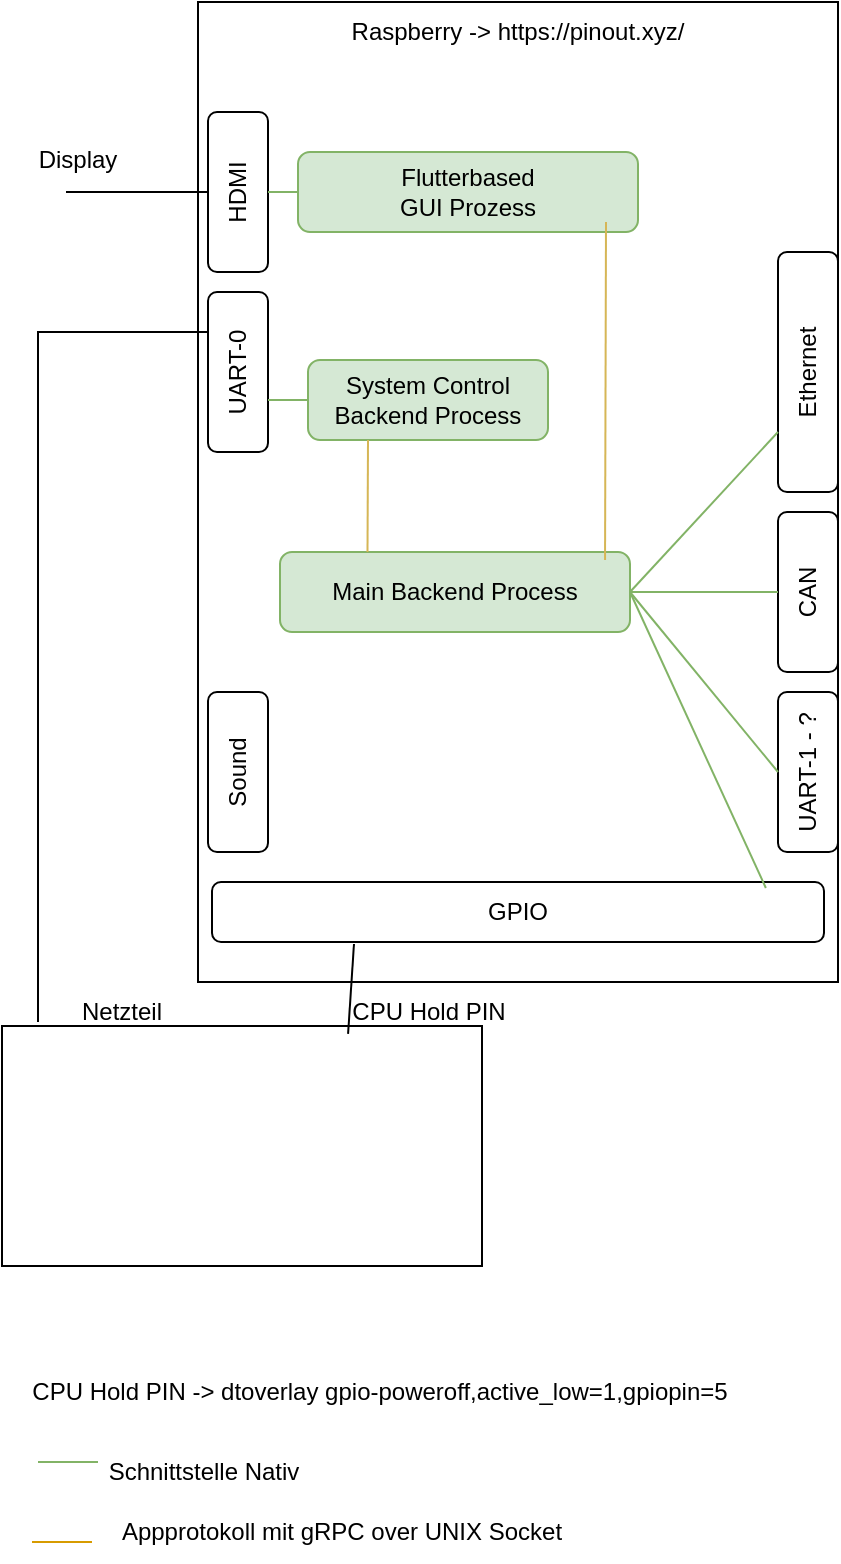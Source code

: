 <mxfile version="26.0.7">
  <diagram name="Übersicht" id="wR1Y7o4Pbz4rGZstvF9a">
    <mxGraphModel dx="1098" dy="820" grid="1" gridSize="10" guides="1" tooltips="1" connect="1" arrows="1" fold="1" page="1" pageScale="1" pageWidth="827" pageHeight="1169" math="0" shadow="0">
      <root>
        <mxCell id="0" />
        <mxCell id="1" parent="0" />
        <mxCell id="zK59lqaiZvHryAqR8VSM-1" value="" style="rounded=0;whiteSpace=wrap;html=1;" vertex="1" parent="1">
          <mxGeometry x="120" y="10" width="320" height="490" as="geometry" />
        </mxCell>
        <mxCell id="zK59lqaiZvHryAqR8VSM-4" value="Raspberry -&amp;gt;&amp;nbsp;https://pinout.xyz/" style="text;html=1;align=center;verticalAlign=middle;whiteSpace=wrap;rounded=0;" vertex="1" parent="1">
          <mxGeometry x="175" y="10" width="210" height="30" as="geometry" />
        </mxCell>
        <mxCell id="zK59lqaiZvHryAqR8VSM-6" value="GPIO" style="rounded=1;whiteSpace=wrap;html=1;rotation=0;" vertex="1" parent="1">
          <mxGeometry x="127" y="450" width="306" height="30" as="geometry" />
        </mxCell>
        <mxCell id="zK59lqaiZvHryAqR8VSM-7" style="edgeStyle=orthogonalEdgeStyle;rounded=0;orthogonalLoop=1;jettySize=auto;html=1;exitX=0.5;exitY=1;exitDx=0;exitDy=0;" edge="1" parent="1" source="zK59lqaiZvHryAqR8VSM-1" target="zK59lqaiZvHryAqR8VSM-1">
          <mxGeometry relative="1" as="geometry" />
        </mxCell>
        <mxCell id="zK59lqaiZvHryAqR8VSM-8" value="Ethernet" style="rounded=1;whiteSpace=wrap;html=1;rotation=-90;" vertex="1" parent="1">
          <mxGeometry x="365" y="180" width="120" height="30" as="geometry" />
        </mxCell>
        <mxCell id="zK59lqaiZvHryAqR8VSM-9" value="CAN" style="rounded=1;whiteSpace=wrap;html=1;rotation=-90;" vertex="1" parent="1">
          <mxGeometry x="385" y="290" width="80" height="30" as="geometry" />
        </mxCell>
        <mxCell id="zK59lqaiZvHryAqR8VSM-10" value="UART-0" style="rounded=1;whiteSpace=wrap;html=1;rotation=-90;" vertex="1" parent="1">
          <mxGeometry x="100" y="180" width="80" height="30" as="geometry" />
        </mxCell>
        <mxCell id="zK59lqaiZvHryAqR8VSM-11" value="HDMI" style="rounded=1;whiteSpace=wrap;html=1;rotation=-90;" vertex="1" parent="1">
          <mxGeometry x="100" y="90" width="80" height="30" as="geometry" />
        </mxCell>
        <mxCell id="zK59lqaiZvHryAqR8VSM-12" value="UART-1 - ?" style="rounded=1;whiteSpace=wrap;html=1;rotation=-90;" vertex="1" parent="1">
          <mxGeometry x="385" y="380" width="80" height="30" as="geometry" />
        </mxCell>
        <mxCell id="zK59lqaiZvHryAqR8VSM-13" value="" style="rounded=0;whiteSpace=wrap;html=1;" vertex="1" parent="1">
          <mxGeometry x="22" y="522" width="240" height="120" as="geometry" />
        </mxCell>
        <mxCell id="zK59lqaiZvHryAqR8VSM-14" value="Netzteil" style="text;html=1;align=center;verticalAlign=middle;whiteSpace=wrap;rounded=0;" vertex="1" parent="1">
          <mxGeometry x="37" y="500" width="90" height="30" as="geometry" />
        </mxCell>
        <mxCell id="zK59lqaiZvHryAqR8VSM-15" value="" style="endArrow=none;html=1;rounded=0;entryX=0.75;entryY=0;entryDx=0;entryDy=0;exitX=0.075;exitY=-0.017;exitDx=0;exitDy=0;exitPerimeter=0;" edge="1" parent="1" source="zK59lqaiZvHryAqR8VSM-13" target="zK59lqaiZvHryAqR8VSM-10">
          <mxGeometry width="50" height="50" relative="1" as="geometry">
            <mxPoint x="50" y="190" as="sourcePoint" />
            <mxPoint x="40" y="210" as="targetPoint" />
            <Array as="points">
              <mxPoint x="40" y="175" />
            </Array>
          </mxGeometry>
        </mxCell>
        <mxCell id="zK59lqaiZvHryAqR8VSM-16" value="" style="endArrow=none;html=1;rounded=0;exitX=0.721;exitY=0.033;exitDx=0;exitDy=0;exitPerimeter=0;entryX=0.232;entryY=1.033;entryDx=0;entryDy=0;entryPerimeter=0;" edge="1" parent="1" source="zK59lqaiZvHryAqR8VSM-13" target="zK59lqaiZvHryAqR8VSM-6">
          <mxGeometry width="50" height="50" relative="1" as="geometry">
            <mxPoint x="390" y="450" as="sourcePoint" />
            <mxPoint x="440" y="400" as="targetPoint" />
            <Array as="points" />
          </mxGeometry>
        </mxCell>
        <mxCell id="zK59lqaiZvHryAqR8VSM-17" value="Display" style="text;html=1;align=center;verticalAlign=middle;whiteSpace=wrap;rounded=0;" vertex="1" parent="1">
          <mxGeometry x="30" y="74" width="60" height="30" as="geometry" />
        </mxCell>
        <mxCell id="zK59lqaiZvHryAqR8VSM-18" value="" style="endArrow=none;html=1;rounded=0;entryX=0.5;entryY=0;entryDx=0;entryDy=0;exitX=0.4;exitY=1.033;exitDx=0;exitDy=0;exitPerimeter=0;" edge="1" parent="1" source="zK59lqaiZvHryAqR8VSM-17" target="zK59lqaiZvHryAqR8VSM-11">
          <mxGeometry width="50" height="50" relative="1" as="geometry">
            <mxPoint x="60" y="130" as="sourcePoint" />
            <mxPoint x="110" y="80" as="targetPoint" />
          </mxGeometry>
        </mxCell>
        <mxCell id="zK59lqaiZvHryAqR8VSM-19" style="edgeStyle=orthogonalEdgeStyle;rounded=0;orthogonalLoop=1;jettySize=auto;html=1;exitX=0.5;exitY=1;exitDx=0;exitDy=0;" edge="1" parent="1" source="zK59lqaiZvHryAqR8VSM-17" target="zK59lqaiZvHryAqR8VSM-17">
          <mxGeometry relative="1" as="geometry" />
        </mxCell>
        <mxCell id="zK59lqaiZvHryAqR8VSM-20" value="Flutterbased&lt;br&gt;GUI Prozess" style="rounded=1;whiteSpace=wrap;html=1;fillColor=#d5e8d4;strokeColor=#82b366;" vertex="1" parent="1">
          <mxGeometry x="170" y="85" width="170" height="40" as="geometry" />
        </mxCell>
        <mxCell id="zK59lqaiZvHryAqR8VSM-21" value="System Control Backend Process" style="rounded=1;whiteSpace=wrap;html=1;fillColor=#d5e8d4;strokeColor=#82b366;" vertex="1" parent="1">
          <mxGeometry x="175" y="189" width="120" height="40" as="geometry" />
        </mxCell>
        <mxCell id="zK59lqaiZvHryAqR8VSM-22" value="Main Backend Process" style="rounded=1;whiteSpace=wrap;html=1;fillColor=#d5e8d4;strokeColor=#82b366;" vertex="1" parent="1">
          <mxGeometry x="161" y="285" width="175" height="40" as="geometry" />
        </mxCell>
        <mxCell id="zK59lqaiZvHryAqR8VSM-23" value="" style="endArrow=none;html=1;rounded=0;entryX=0;entryY=0.5;entryDx=0;entryDy=0;exitX=0.5;exitY=1;exitDx=0;exitDy=0;fillColor=#d5e8d4;strokeColor=#82b366;" edge="1" parent="1" source="zK59lqaiZvHryAqR8VSM-11" target="zK59lqaiZvHryAqR8VSM-20">
          <mxGeometry width="50" height="50" relative="1" as="geometry">
            <mxPoint x="150" y="114" as="sourcePoint" />
            <mxPoint x="200" y="64" as="targetPoint" />
          </mxGeometry>
        </mxCell>
        <mxCell id="zK59lqaiZvHryAqR8VSM-25" value="" style="endArrow=none;html=1;rounded=0;entryX=0;entryY=0.5;entryDx=0;entryDy=0;exitX=0.325;exitY=1;exitDx=0;exitDy=0;fillColor=#d5e8d4;strokeColor=#82b366;exitPerimeter=0;" edge="1" parent="1" source="zK59lqaiZvHryAqR8VSM-10" target="zK59lqaiZvHryAqR8VSM-21">
          <mxGeometry width="50" height="50" relative="1" as="geometry">
            <mxPoint x="158" y="189" as="sourcePoint" />
            <mxPoint x="440" y="400" as="targetPoint" />
          </mxGeometry>
        </mxCell>
        <mxCell id="zK59lqaiZvHryAqR8VSM-26" value="" style="endArrow=none;html=1;rounded=0;entryX=0.25;entryY=1;entryDx=0;entryDy=0;exitX=0.25;exitY=0;exitDx=0;exitDy=0;fillColor=#fff2cc;strokeColor=#d6b656;" edge="1" parent="1" source="zK59lqaiZvHryAqR8VSM-22" target="zK59lqaiZvHryAqR8VSM-21">
          <mxGeometry width="50" height="50" relative="1" as="geometry">
            <mxPoint x="390" y="450" as="sourcePoint" />
            <mxPoint x="440" y="400" as="targetPoint" />
          </mxGeometry>
        </mxCell>
        <mxCell id="zK59lqaiZvHryAqR8VSM-27" value="" style="endArrow=none;html=1;rounded=0;exitX=0.963;exitY=0.1;exitDx=0;exitDy=0;exitPerimeter=0;fillColor=#fff2cc;strokeColor=#d6b656;" edge="1" parent="1">
          <mxGeometry width="50" height="50" relative="1" as="geometry">
            <mxPoint x="323.525" y="289" as="sourcePoint" />
            <mxPoint x="324" y="120" as="targetPoint" />
          </mxGeometry>
        </mxCell>
        <mxCell id="zK59lqaiZvHryAqR8VSM-28" value="" style="endArrow=none;html=1;rounded=0;entryX=0.25;entryY=0;entryDx=0;entryDy=0;exitX=1;exitY=0.5;exitDx=0;exitDy=0;fillColor=#d5e8d4;strokeColor=#82b366;" edge="1" parent="1" source="zK59lqaiZvHryAqR8VSM-22" target="zK59lqaiZvHryAqR8VSM-8">
          <mxGeometry width="50" height="50" relative="1" as="geometry">
            <mxPoint x="390" y="450" as="sourcePoint" />
            <mxPoint x="440" y="400" as="targetPoint" />
          </mxGeometry>
        </mxCell>
        <mxCell id="zK59lqaiZvHryAqR8VSM-29" value="" style="endArrow=none;html=1;rounded=0;entryX=0.5;entryY=0;entryDx=0;entryDy=0;exitX=1;exitY=0.5;exitDx=0;exitDy=0;fillColor=#d5e8d4;strokeColor=#82b366;" edge="1" parent="1" source="zK59lqaiZvHryAqR8VSM-22" target="zK59lqaiZvHryAqR8VSM-9">
          <mxGeometry width="50" height="50" relative="1" as="geometry">
            <mxPoint x="390" y="450" as="sourcePoint" />
            <mxPoint x="440" y="400" as="targetPoint" />
          </mxGeometry>
        </mxCell>
        <mxCell id="zK59lqaiZvHryAqR8VSM-30" value="" style="endArrow=none;html=1;rounded=0;entryX=0.5;entryY=0;entryDx=0;entryDy=0;exitX=1;exitY=0.5;exitDx=0;exitDy=0;fillColor=#d5e8d4;strokeColor=#82b366;" edge="1" parent="1" source="zK59lqaiZvHryAqR8VSM-22" target="zK59lqaiZvHryAqR8VSM-12">
          <mxGeometry width="50" height="50" relative="1" as="geometry">
            <mxPoint x="340" y="310" as="sourcePoint" />
            <mxPoint x="440" y="400" as="targetPoint" />
          </mxGeometry>
        </mxCell>
        <mxCell id="zK59lqaiZvHryAqR8VSM-31" value="" style="endArrow=none;html=1;rounded=0;entryX=1;entryY=0.5;entryDx=0;entryDy=0;exitX=0.905;exitY=0.1;exitDx=0;exitDy=0;exitPerimeter=0;fillColor=#d5e8d4;strokeColor=#82b366;" edge="1" parent="1" source="zK59lqaiZvHryAqR8VSM-6" target="zK59lqaiZvHryAqR8VSM-22">
          <mxGeometry width="50" height="50" relative="1" as="geometry">
            <mxPoint x="390" y="450" as="sourcePoint" />
            <mxPoint x="440" y="400" as="targetPoint" />
          </mxGeometry>
        </mxCell>
        <mxCell id="zK59lqaiZvHryAqR8VSM-32" value="Sound" style="rounded=1;whiteSpace=wrap;html=1;rotation=-90;" vertex="1" parent="1">
          <mxGeometry x="100" y="380" width="80" height="30" as="geometry" />
        </mxCell>
        <mxCell id="zK59lqaiZvHryAqR8VSM-33" value="CPU Hold PIN" style="text;html=1;align=center;verticalAlign=middle;whiteSpace=wrap;rounded=0;" vertex="1" parent="1">
          <mxGeometry x="187.5" y="500" width="95" height="30" as="geometry" />
        </mxCell>
        <mxCell id="zK59lqaiZvHryAqR8VSM-34" value="CPU Hold PIN -&amp;gt;&amp;nbsp;dtoverlay gpio-poweroff,active_low=1,gpiopin=5" style="text;html=1;align=center;verticalAlign=middle;whiteSpace=wrap;rounded=0;" vertex="1" parent="1">
          <mxGeometry x="22" y="690" width="378" height="30" as="geometry" />
        </mxCell>
        <mxCell id="zK59lqaiZvHryAqR8VSM-35" value="" style="endArrow=none;html=1;rounded=0;fillColor=#d5e8d4;strokeColor=#82b366;" edge="1" parent="1">
          <mxGeometry width="50" height="50" relative="1" as="geometry">
            <mxPoint x="40" y="740" as="sourcePoint" />
            <mxPoint x="70" y="740" as="targetPoint" />
          </mxGeometry>
        </mxCell>
        <mxCell id="zK59lqaiZvHryAqR8VSM-36" value="Schnittstelle Nativ" style="text;html=1;align=center;verticalAlign=middle;whiteSpace=wrap;rounded=0;" vertex="1" parent="1">
          <mxGeometry x="57.5" y="730" width="130" height="30" as="geometry" />
        </mxCell>
        <mxCell id="zK59lqaiZvHryAqR8VSM-40" value="" style="endArrow=none;html=1;rounded=0;fillColor=#ffe6cc;strokeColor=#d79b00;" edge="1" parent="1">
          <mxGeometry width="50" height="50" relative="1" as="geometry">
            <mxPoint x="37" y="780" as="sourcePoint" />
            <mxPoint x="67" y="780" as="targetPoint" />
          </mxGeometry>
        </mxCell>
        <mxCell id="zK59lqaiZvHryAqR8VSM-41" value="Appprotokoll mit gRPC over UNIX Socket" style="text;html=1;align=center;verticalAlign=middle;whiteSpace=wrap;rounded=0;" vertex="1" parent="1">
          <mxGeometry x="62.5" y="760" width="257.5" height="30" as="geometry" />
        </mxCell>
      </root>
    </mxGraphModel>
  </diagram>
</mxfile>
